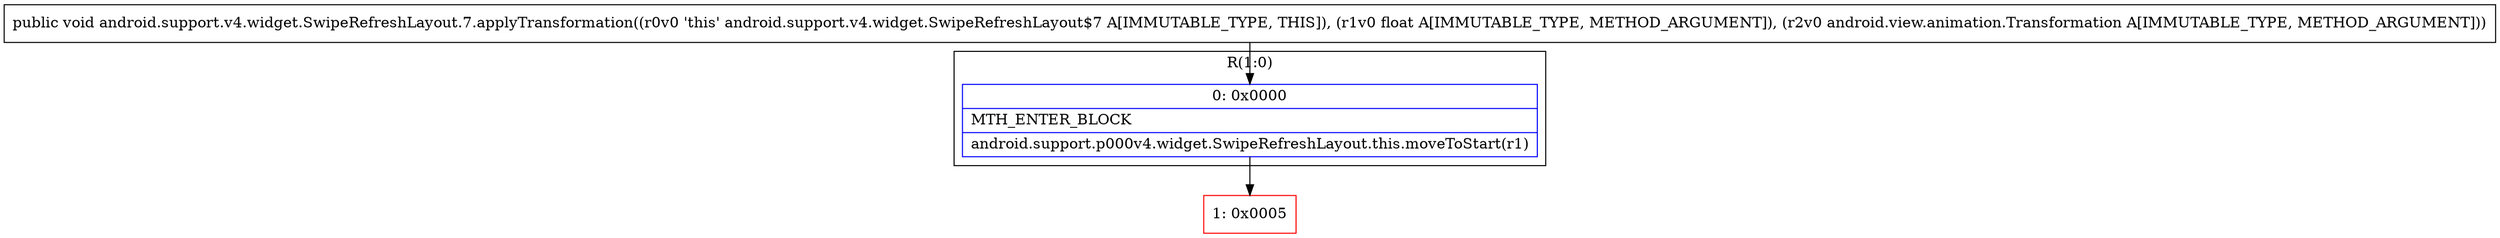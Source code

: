 digraph "CFG forandroid.support.v4.widget.SwipeRefreshLayout.7.applyTransformation(FLandroid\/view\/animation\/Transformation;)V" {
subgraph cluster_Region_320964970 {
label = "R(1:0)";
node [shape=record,color=blue];
Node_0 [shape=record,label="{0\:\ 0x0000|MTH_ENTER_BLOCK\l|android.support.p000v4.widget.SwipeRefreshLayout.this.moveToStart(r1)\l}"];
}
Node_1 [shape=record,color=red,label="{1\:\ 0x0005}"];
MethodNode[shape=record,label="{public void android.support.v4.widget.SwipeRefreshLayout.7.applyTransformation((r0v0 'this' android.support.v4.widget.SwipeRefreshLayout$7 A[IMMUTABLE_TYPE, THIS]), (r1v0 float A[IMMUTABLE_TYPE, METHOD_ARGUMENT]), (r2v0 android.view.animation.Transformation A[IMMUTABLE_TYPE, METHOD_ARGUMENT])) }"];
MethodNode -> Node_0;
Node_0 -> Node_1;
}

